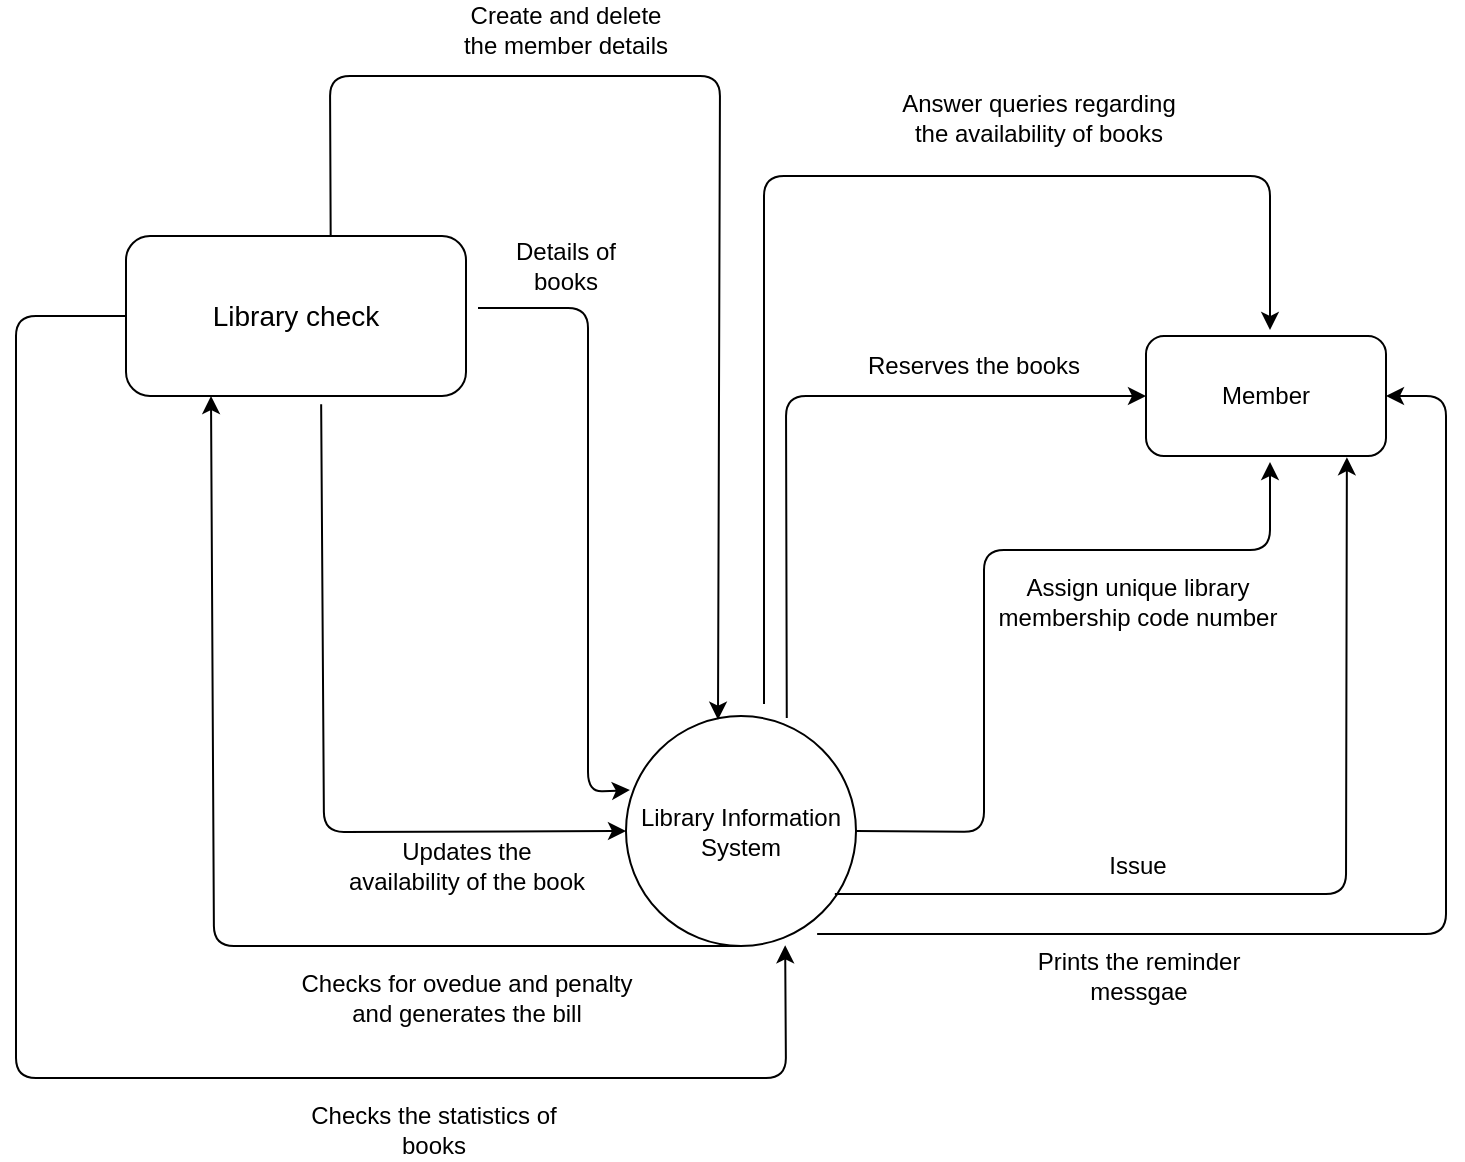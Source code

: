 <mxfile version="23.1.2" type="github" pages="2">
  <diagram name="Page-1" id="-Sywtne5fucH26ypkc1I">
    <mxGraphModel dx="1562" dy="800" grid="1" gridSize="10" guides="1" tooltips="1" connect="1" arrows="1" fold="1" page="1" pageScale="1" pageWidth="850" pageHeight="1100" math="0" shadow="0">
      <root>
        <mxCell id="0" />
        <mxCell id="1" parent="0" />
        <mxCell id="CTO30stPSZq7zManN7pR-1" value="Library Information System" style="ellipse;whiteSpace=wrap;html=1;aspect=fixed;" vertex="1" parent="1">
          <mxGeometry x="360" y="380" width="115" height="115" as="geometry" />
        </mxCell>
        <mxCell id="CTO30stPSZq7zManN7pR-2" value="&lt;font style=&quot;font-size: 14px;&quot;&gt;Library check&lt;/font&gt;" style="rounded=1;whiteSpace=wrap;html=1;" vertex="1" parent="1">
          <mxGeometry x="110" y="140" width="170" height="80" as="geometry" />
        </mxCell>
        <mxCell id="CTO30stPSZq7zManN7pR-3" value="Member" style="rounded=1;whiteSpace=wrap;html=1;" vertex="1" parent="1">
          <mxGeometry x="620" y="190" width="120" height="60" as="geometry" />
        </mxCell>
        <mxCell id="CTO30stPSZq7zManN7pR-4" value="" style="endArrow=classic;html=1;rounded=1;exitX=0.602;exitY=0.003;exitDx=0;exitDy=0;exitPerimeter=0;entryX=0.4;entryY=0.016;entryDx=0;entryDy=0;entryPerimeter=0;curved=0;" edge="1" parent="1" source="CTO30stPSZq7zManN7pR-2" target="CTO30stPSZq7zManN7pR-1">
          <mxGeometry width="50" height="50" relative="1" as="geometry">
            <mxPoint x="210" y="50" as="sourcePoint" />
            <mxPoint x="450" y="370" as="targetPoint" />
            <Array as="points">
              <mxPoint x="212" y="60" />
              <mxPoint x="407" y="60" />
            </Array>
          </mxGeometry>
        </mxCell>
        <mxCell id="CTO30stPSZq7zManN7pR-5" value="" style="endArrow=classic;html=1;rounded=1;entryX=0.017;entryY=0.322;entryDx=0;entryDy=0;entryPerimeter=0;curved=0;" edge="1" parent="1" target="CTO30stPSZq7zManN7pR-1">
          <mxGeometry width="50" height="50" relative="1" as="geometry">
            <mxPoint x="286" y="176" as="sourcePoint" />
            <mxPoint x="446" y="165" as="targetPoint" />
            <Array as="points">
              <mxPoint x="341" y="176" />
              <mxPoint x="341" y="418" />
            </Array>
          </mxGeometry>
        </mxCell>
        <mxCell id="CTO30stPSZq7zManN7pR-6" value="Create and delete the member details" style="text;html=1;strokeColor=none;fillColor=none;align=center;verticalAlign=middle;whiteSpace=wrap;rounded=0;" vertex="1" parent="1">
          <mxGeometry x="275" y="22" width="110" height="30" as="geometry" />
        </mxCell>
        <mxCell id="CTO30stPSZq7zManN7pR-7" value="Details of books" style="text;html=1;strokeColor=none;fillColor=none;align=center;verticalAlign=middle;whiteSpace=wrap;rounded=0;" vertex="1" parent="1">
          <mxGeometry x="300" y="140" width="60" height="30" as="geometry" />
        </mxCell>
        <mxCell id="CTO30stPSZq7zManN7pR-8" value="" style="endArrow=classic;html=1;rounded=1;exitX=0.574;exitY=1.052;exitDx=0;exitDy=0;exitPerimeter=0;entryX=0;entryY=0.5;entryDx=0;entryDy=0;curved=0;" edge="1" parent="1" source="CTO30stPSZq7zManN7pR-2" target="CTO30stPSZq7zManN7pR-1">
          <mxGeometry width="50" height="50" relative="1" as="geometry">
            <mxPoint x="396" y="413" as="sourcePoint" />
            <mxPoint x="446" y="363" as="targetPoint" />
            <Array as="points">
              <mxPoint x="209" y="438" />
            </Array>
          </mxGeometry>
        </mxCell>
        <mxCell id="CTO30stPSZq7zManN7pR-9" value="Updates the availability of the book" style="text;html=1;strokeColor=none;fillColor=none;align=center;verticalAlign=middle;whiteSpace=wrap;rounded=0;" vertex="1" parent="1">
          <mxGeometry x="220" y="440" width="121" height="30" as="geometry" />
        </mxCell>
        <mxCell id="CTO30stPSZq7zManN7pR-10" value="" style="endArrow=classic;html=1;rounded=1;exitX=0.5;exitY=1;exitDx=0;exitDy=0;entryX=0.25;entryY=1;entryDx=0;entryDy=0;curved=0;" edge="1" parent="1" source="CTO30stPSZq7zManN7pR-1" target="CTO30stPSZq7zManN7pR-2">
          <mxGeometry width="50" height="50" relative="1" as="geometry">
            <mxPoint x="396" y="413" as="sourcePoint" />
            <mxPoint x="446" y="363" as="targetPoint" />
            <Array as="points">
              <mxPoint x="154" y="495" />
            </Array>
          </mxGeometry>
        </mxCell>
        <mxCell id="CTO30stPSZq7zManN7pR-11" value="Checks for ovedue and penalty and generates the bill" style="text;html=1;strokeColor=none;fillColor=none;align=center;verticalAlign=middle;whiteSpace=wrap;rounded=0;" vertex="1" parent="1">
          <mxGeometry x="187" y="506" width="187" height="30" as="geometry" />
        </mxCell>
        <mxCell id="CTO30stPSZq7zManN7pR-12" value="" style="endArrow=classic;html=1;rounded=1;exitX=0;exitY=0.5;exitDx=0;exitDy=0;entryX=0.692;entryY=0.997;entryDx=0;entryDy=0;entryPerimeter=0;curved=0;" edge="1" parent="1" source="CTO30stPSZq7zManN7pR-2" target="CTO30stPSZq7zManN7pR-1">
          <mxGeometry width="50" height="50" relative="1" as="geometry">
            <mxPoint x="396" y="413" as="sourcePoint" />
            <mxPoint x="446" y="363" as="targetPoint" />
            <Array as="points">
              <mxPoint x="55" y="180" />
              <mxPoint x="55" y="561" />
              <mxPoint x="440" y="561" />
            </Array>
          </mxGeometry>
        </mxCell>
        <mxCell id="CTO30stPSZq7zManN7pR-13" value="Checks the statistics of books" style="text;html=1;strokeColor=none;fillColor=none;align=center;verticalAlign=middle;whiteSpace=wrap;rounded=0;" vertex="1" parent="1">
          <mxGeometry x="198" y="572" width="132" height="30" as="geometry" />
        </mxCell>
        <mxCell id="CTO30stPSZq7zManN7pR-14" value="" style="endArrow=classic;html=1;rounded=1;curved=0;" edge="1" parent="1">
          <mxGeometry width="50" height="50" relative="1" as="geometry">
            <mxPoint x="429" y="374" as="sourcePoint" />
            <mxPoint x="682" y="187" as="targetPoint" />
            <Array as="points">
              <mxPoint x="429" y="110" />
              <mxPoint x="682" y="110" />
            </Array>
          </mxGeometry>
        </mxCell>
        <mxCell id="CTO30stPSZq7zManN7pR-15" value="Answer queries regarding the availability of books" style="text;html=1;strokeColor=none;fillColor=none;align=center;verticalAlign=middle;whiteSpace=wrap;rounded=0;" vertex="1" parent="1">
          <mxGeometry x="495" y="66" width="143" height="30" as="geometry" />
        </mxCell>
        <mxCell id="CTO30stPSZq7zManN7pR-16" value="" style="endArrow=classic;html=1;rounded=1;entryX=0;entryY=0.5;entryDx=0;entryDy=0;exitX=0.699;exitY=0.009;exitDx=0;exitDy=0;exitPerimeter=0;curved=0;" edge="1" parent="1" source="CTO30stPSZq7zManN7pR-1" target="CTO30stPSZq7zManN7pR-3">
          <mxGeometry width="50" height="50" relative="1" as="geometry">
            <mxPoint x="396" y="314" as="sourcePoint" />
            <mxPoint x="446" y="264" as="targetPoint" />
            <Array as="points">
              <mxPoint x="440" y="220" />
            </Array>
          </mxGeometry>
        </mxCell>
        <mxCell id="CTO30stPSZq7zManN7pR-17" value="Reserves the books" style="text;strokeColor=none;fillColor=none;align=left;verticalAlign=middle;spacingLeft=4;spacingRight=4;overflow=hidden;points=[[0,0.5],[1,0.5]];portConstraint=eastwest;rotatable=0;whiteSpace=wrap;html=1;" vertex="1" parent="1">
          <mxGeometry x="475" y="190" width="132" height="30" as="geometry" />
        </mxCell>
        <mxCell id="CTO30stPSZq7zManN7pR-18" value="" style="endArrow=classic;html=1;rounded=1;exitX=1;exitY=0.5;exitDx=0;exitDy=0;curved=0;" edge="1" parent="1" source="CTO30stPSZq7zManN7pR-1">
          <mxGeometry width="50" height="50" relative="1" as="geometry">
            <mxPoint x="396" y="314" as="sourcePoint" />
            <mxPoint x="682" y="253" as="targetPoint" />
            <Array as="points">
              <mxPoint x="539" y="438" />
              <mxPoint x="539" y="297" />
              <mxPoint x="682" y="297" />
            </Array>
          </mxGeometry>
        </mxCell>
        <mxCell id="CTO30stPSZq7zManN7pR-19" value="Assign unique library membership code number" style="text;html=1;strokeColor=none;fillColor=none;align=center;verticalAlign=middle;whiteSpace=wrap;rounded=0;" vertex="1" parent="1">
          <mxGeometry x="539" y="308" width="154" height="30" as="geometry" />
        </mxCell>
        <mxCell id="CTO30stPSZq7zManN7pR-20" value="" style="endArrow=classic;html=1;rounded=1;exitX=0.908;exitY=0.774;exitDx=0;exitDy=0;exitPerimeter=0;entryX=0.837;entryY=1.01;entryDx=0;entryDy=0;entryPerimeter=0;curved=0;" edge="1" parent="1" source="CTO30stPSZq7zManN7pR-1" target="CTO30stPSZq7zManN7pR-3">
          <mxGeometry width="50" height="50" relative="1" as="geometry">
            <mxPoint x="396" y="314" as="sourcePoint" />
            <mxPoint x="446" y="264" as="targetPoint" />
            <Array as="points">
              <mxPoint x="720" y="469" />
            </Array>
          </mxGeometry>
        </mxCell>
        <mxCell id="CTO30stPSZq7zManN7pR-21" value="Issue" style="text;html=1;strokeColor=none;fillColor=none;align=center;verticalAlign=middle;whiteSpace=wrap;rounded=0;" vertex="1" parent="1">
          <mxGeometry x="586" y="440" width="60" height="30" as="geometry" />
        </mxCell>
        <mxCell id="CTO30stPSZq7zManN7pR-22" value="" style="endArrow=classic;html=1;rounded=1;exitX=0.831;exitY=0.948;exitDx=0;exitDy=0;exitPerimeter=0;entryX=1;entryY=0.5;entryDx=0;entryDy=0;curved=0;" edge="1" parent="1" source="CTO30stPSZq7zManN7pR-1" target="CTO30stPSZq7zManN7pR-3">
          <mxGeometry width="50" height="50" relative="1" as="geometry">
            <mxPoint x="475" y="520" as="sourcePoint" />
            <mxPoint x="781" y="484" as="targetPoint" />
            <Array as="points">
              <mxPoint x="770" y="489" />
              <mxPoint x="770" y="352" />
              <mxPoint x="770" y="220" />
            </Array>
          </mxGeometry>
        </mxCell>
        <mxCell id="CTO30stPSZq7zManN7pR-23" value="Prints the reminder messgae" style="text;html=1;strokeColor=none;fillColor=none;align=center;verticalAlign=middle;whiteSpace=wrap;rounded=0;" vertex="1" parent="1">
          <mxGeometry x="549.5" y="495" width="133" height="30" as="geometry" />
        </mxCell>
      </root>
    </mxGraphModel>
  </diagram>
  <diagram id="GPt7xyd-3WrGGyqrDkXs" name="Page-2">
    <mxGraphModel dx="2412" dy="800" grid="1" gridSize="10" guides="1" tooltips="1" connect="1" arrows="1" fold="1" page="1" pageScale="1" pageWidth="850" pageHeight="1100" math="0" shadow="0">
      <root>
        <mxCell id="0" />
        <mxCell id="1" parent="0" />
        <mxCell id="3kuebskyaLOTGlhjLFNJ-1" value="&lt;font style=&quot;font-size: 14px;&quot;&gt;Library Clerk&lt;/font&gt;" style="rounded=1;whiteSpace=wrap;html=1;" vertex="1" parent="1">
          <mxGeometry x="-780" y="460" width="120" height="60" as="geometry" />
        </mxCell>
        <mxCell id="3kuebskyaLOTGlhjLFNJ-2" value="Create/Delete Member" style="ellipse;whiteSpace=wrap;html=1;aspect=fixed;" vertex="1" parent="1">
          <mxGeometry x="-760" y="600" width="80" height="80" as="geometry" />
        </mxCell>
        <mxCell id="3kuebskyaLOTGlhjLFNJ-3" value="Check" style="ellipse;whiteSpace=wrap;html=1;aspect=fixed;" vertex="1" parent="1">
          <mxGeometry x="-600" y="600" width="80" height="80" as="geometry" />
        </mxCell>
        <mxCell id="3kuebskyaLOTGlhjLFNJ-4" value="Book procurement" style="ellipse;whiteSpace=wrap;html=1;aspect=fixed;" vertex="1" parent="1">
          <mxGeometry x="-470" y="600" width="80" height="80" as="geometry" />
        </mxCell>
        <mxCell id="3kuebskyaLOTGlhjLFNJ-5" value="Book deposition" style="ellipse;whiteSpace=wrap;html=1;aspect=fixed;" vertex="1" parent="1">
          <mxGeometry x="-670" y="740" width="80" height="80" as="geometry" />
        </mxCell>
        <mxCell id="3kuebskyaLOTGlhjLFNJ-6" value="Book registration" style="ellipse;whiteSpace=wrap;html=1;aspect=fixed;" vertex="1" parent="1">
          <mxGeometry x="-490" y="290" width="80" height="80" as="geometry" />
        </mxCell>
        <mxCell id="3kuebskyaLOTGlhjLFNJ-7" value="ISBN number" style="shape=document;whiteSpace=wrap;html=1;boundedLbl=1;" vertex="1" parent="1">
          <mxGeometry x="-350" y="300" width="110" height="70" as="geometry" />
        </mxCell>
        <mxCell id="3kuebskyaLOTGlhjLFNJ-8" value="" style="endArrow=classic;html=1;rounded=1;exitX=0.5;exitY=0;exitDx=0;exitDy=0;curved=0;" edge="1" parent="1" source="3kuebskyaLOTGlhjLFNJ-1">
          <mxGeometry width="50" height="50" relative="1" as="geometry">
            <mxPoint x="-670" y="520" as="sourcePoint" />
            <mxPoint x="-490" y="330" as="targetPoint" />
            <Array as="points">
              <mxPoint x="-720" y="330" />
            </Array>
          </mxGeometry>
        </mxCell>
        <mxCell id="3kuebskyaLOTGlhjLFNJ-9" value="Book details" style="text;html=1;strokeColor=none;fillColor=none;align=center;verticalAlign=middle;whiteSpace=wrap;rounded=0;" vertex="1" parent="1">
          <mxGeometry x="-640" y="300" width="80" height="30" as="geometry" />
        </mxCell>
        <mxCell id="3kuebskyaLOTGlhjLFNJ-10" value="" style="endArrow=classic;html=1;rounded=0;exitX=0.5;exitY=1;exitDx=0;exitDy=0;entryX=0.5;entryY=0;entryDx=0;entryDy=0;" edge="1" parent="1" source="3kuebskyaLOTGlhjLFNJ-1" target="3kuebskyaLOTGlhjLFNJ-2">
          <mxGeometry width="50" height="50" relative="1" as="geometry">
            <mxPoint x="-670" y="520" as="sourcePoint" />
            <mxPoint x="-620" y="470" as="targetPoint" />
          </mxGeometry>
        </mxCell>
        <mxCell id="3kuebskyaLOTGlhjLFNJ-11" value="Member details" style="text;html=1;strokeColor=none;fillColor=none;align=center;verticalAlign=middle;whiteSpace=wrap;rounded=0;" vertex="1" parent="1">
          <mxGeometry x="-720" y="550" width="60" height="30" as="geometry" />
        </mxCell>
        <mxCell id="3kuebskyaLOTGlhjLFNJ-12" value="" style="endArrow=classic;html=1;rounded=1;exitX=1.02;exitY=0.634;exitDx=0;exitDy=0;exitPerimeter=0;entryX=0.381;entryY=0.003;entryDx=0;entryDy=0;entryPerimeter=0;curved=0;" edge="1" parent="1" source="3kuebskyaLOTGlhjLFNJ-1" target="3kuebskyaLOTGlhjLFNJ-3">
          <mxGeometry width="50" height="50" relative="1" as="geometry">
            <mxPoint x="-670" y="520" as="sourcePoint" />
            <mxPoint x="-620" y="470" as="targetPoint" />
            <Array as="points">
              <mxPoint x="-570" y="498" />
            </Array>
          </mxGeometry>
        </mxCell>
        <mxCell id="3kuebskyaLOTGlhjLFNJ-13" value="&lt;font style=&quot;font-size: 12px;&quot;&gt;Book Details&lt;/font&gt;" style="edgeLabel;html=1;align=center;verticalAlign=middle;resizable=0;points=[];" vertex="1" connectable="0" parent="3kuebskyaLOTGlhjLFNJ-12">
          <mxGeometry x="0.104" y="2" relative="1" as="geometry">
            <mxPoint x="-2" y="25" as="offset" />
          </mxGeometry>
        </mxCell>
        <mxCell id="3kuebskyaLOTGlhjLFNJ-14" value="" style="endArrow=classic;html=1;rounded=1;exitX=1.013;exitY=0.131;exitDx=0;exitDy=0;exitPerimeter=0;entryX=0.5;entryY=0;entryDx=0;entryDy=0;curved=0;" edge="1" parent="1" source="3kuebskyaLOTGlhjLFNJ-1" target="3kuebskyaLOTGlhjLFNJ-4">
          <mxGeometry width="50" height="50" relative="1" as="geometry">
            <mxPoint x="-670" y="520" as="sourcePoint" />
            <mxPoint x="-450" y="467" as="targetPoint" />
            <Array as="points">
              <mxPoint x="-430" y="467" />
            </Array>
          </mxGeometry>
        </mxCell>
        <mxCell id="3kuebskyaLOTGlhjLFNJ-15" value="&lt;font style=&quot;font-size: 12px;&quot;&gt;Book Details&lt;/font&gt;" style="edgeLabel;html=1;align=center;verticalAlign=middle;resizable=0;points=[];" vertex="1" connectable="0" parent="3kuebskyaLOTGlhjLFNJ-14">
          <mxGeometry x="-0.348" y="-1" relative="1" as="geometry">
            <mxPoint as="offset" />
          </mxGeometry>
        </mxCell>
        <mxCell id="3kuebskyaLOTGlhjLFNJ-16" value="" style="endArrow=classic;html=1;rounded=1;exitX=0.5;exitY=1;exitDx=0;exitDy=0;entryX=0.389;entryY=-0.013;entryDx=0;entryDy=0;entryPerimeter=0;curved=0;" edge="1" parent="1" source="3kuebskyaLOTGlhjLFNJ-3" target="3kuebskyaLOTGlhjLFNJ-5">
          <mxGeometry width="50" height="50" relative="1" as="geometry">
            <mxPoint x="-670" y="530" as="sourcePoint" />
            <mxPoint x="-620" y="480" as="targetPoint" />
            <Array as="points">
              <mxPoint x="-640" y="680" />
            </Array>
          </mxGeometry>
        </mxCell>
        <mxCell id="3kuebskyaLOTGlhjLFNJ-17" value="If yes" style="text;html=1;strokeColor=none;fillColor=none;align=center;verticalAlign=middle;whiteSpace=wrap;rounded=0;" vertex="1" parent="1">
          <mxGeometry x="-670" y="700" width="60" height="20" as="geometry" />
        </mxCell>
        <mxCell id="3kuebskyaLOTGlhjLFNJ-18" value="" style="endArrow=classic;html=1;rounded=0;entryX=-0.048;entryY=0.582;entryDx=0;entryDy=0;entryPerimeter=0;" edge="1" parent="1" target="3kuebskyaLOTGlhjLFNJ-7">
          <mxGeometry width="50" height="50" relative="1" as="geometry">
            <mxPoint x="-410" y="340" as="sourcePoint" />
            <mxPoint x="-620" y="480" as="targetPoint" />
          </mxGeometry>
        </mxCell>
        <mxCell id="3kuebskyaLOTGlhjLFNJ-19" value="Member" style="rounded=1;whiteSpace=wrap;html=1;" vertex="1" parent="1">
          <mxGeometry x="20" y="490" width="120" height="60" as="geometry" />
        </mxCell>
        <mxCell id="3kuebskyaLOTGlhjLFNJ-20" value="Book availability" style="ellipse;whiteSpace=wrap;html=1;aspect=fixed;" vertex="1" parent="1">
          <mxGeometry x="-140" y="370" width="80" height="80" as="geometry" />
        </mxCell>
        <mxCell id="3kuebskyaLOTGlhjLFNJ-21" value="Rack number and number&amp;nbsp;" style="shape=document;whiteSpace=wrap;html=1;boundedLbl=1;" vertex="1" parent="1">
          <mxGeometry x="-150" y="210" width="160" height="80" as="geometry" />
        </mxCell>
      </root>
    </mxGraphModel>
  </diagram>
</mxfile>
